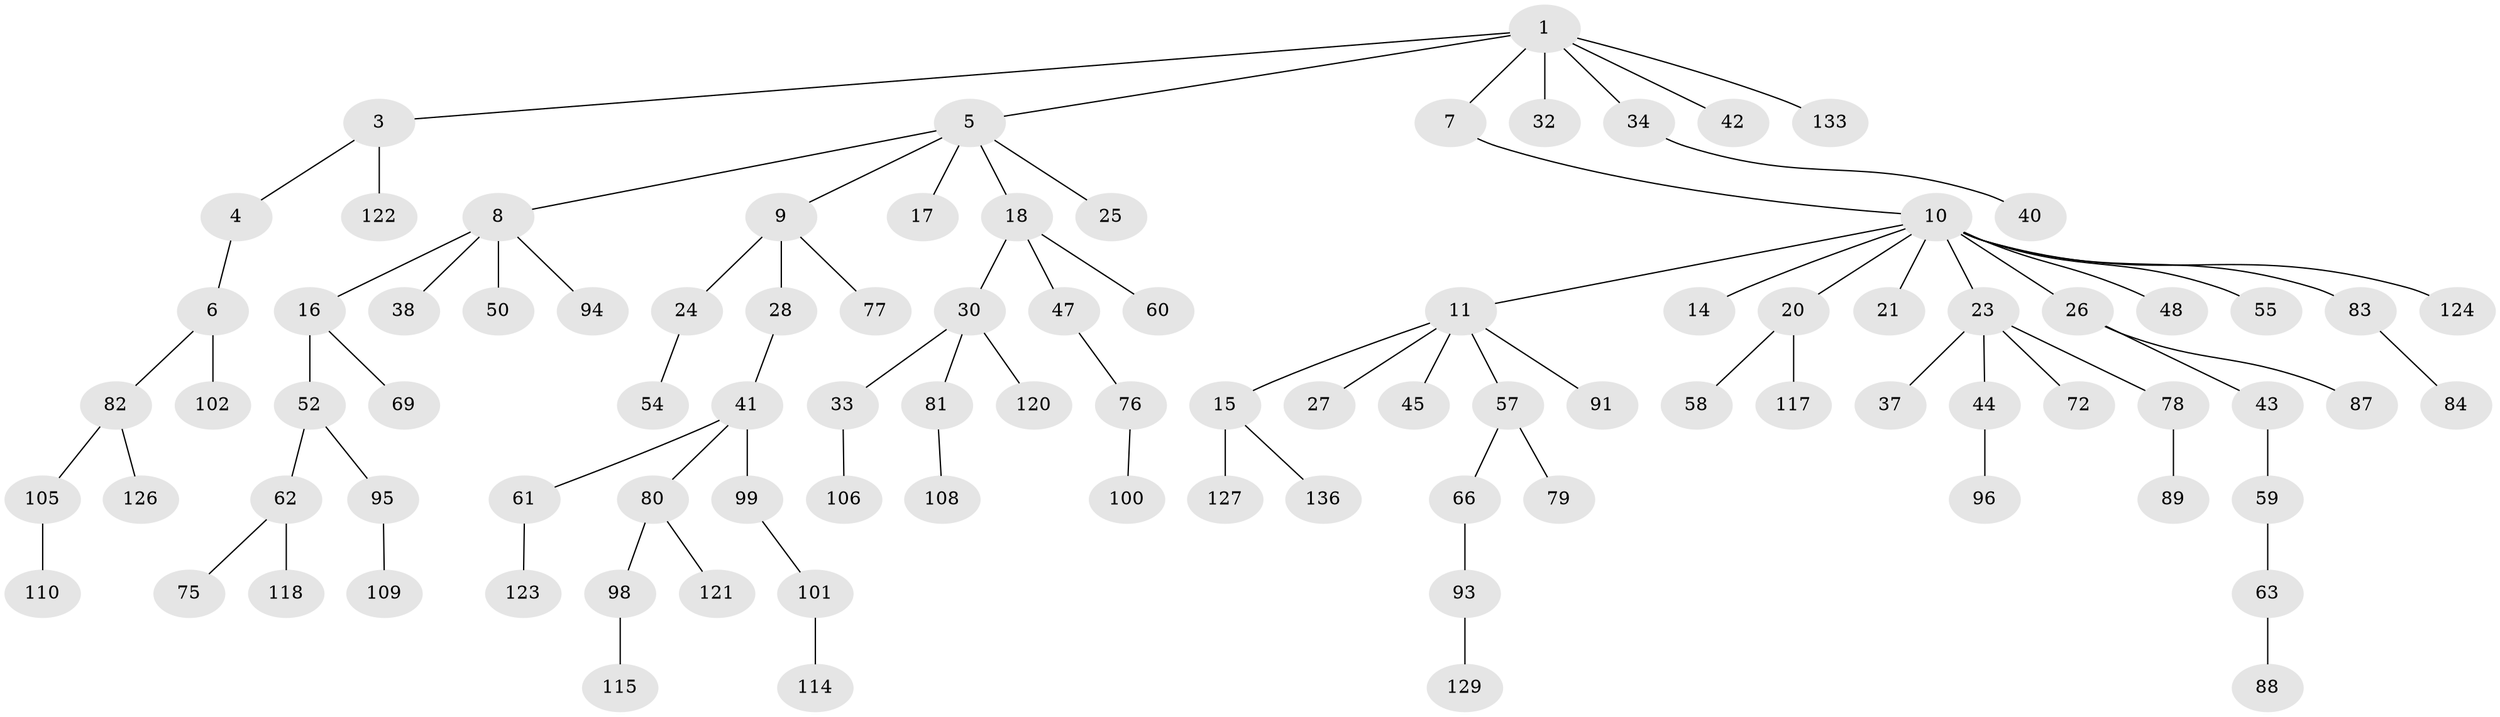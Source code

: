 // original degree distribution, {4: 0.058823529411764705, 5: 0.029411764705882353, 3: 0.17647058823529413, 7: 0.007352941176470588, 2: 0.2426470588235294, 8: 0.007352941176470588, 1: 0.47794117647058826}
// Generated by graph-tools (version 1.1) at 2025/42/03/06/25 10:42:02]
// undirected, 93 vertices, 92 edges
graph export_dot {
graph [start="1"]
  node [color=gray90,style=filled];
  1 [super="+2"];
  3 [super="+65"];
  4 [super="+12"];
  5 [super="+132"];
  6 [super="+128"];
  7;
  8 [super="+29"];
  9 [super="+22"];
  10 [super="+19"];
  11 [super="+13"];
  14;
  15 [super="+71"];
  16 [super="+39"];
  17;
  18 [super="+51"];
  20 [super="+90"];
  21;
  23 [super="+36"];
  24 [super="+53"];
  25 [super="+56"];
  26 [super="+64"];
  27;
  28;
  30 [super="+31"];
  32;
  33 [super="+49"];
  34 [super="+35"];
  37;
  38;
  40;
  41 [super="+70"];
  42 [super="+92"];
  43;
  44 [super="+107"];
  45 [super="+46"];
  47 [super="+67"];
  48 [super="+85"];
  50;
  52 [super="+134"];
  54;
  55;
  57 [super="+73"];
  58;
  59;
  60;
  61 [super="+104"];
  62;
  63 [super="+74"];
  66 [super="+68"];
  69;
  72;
  75;
  76;
  77 [super="+125"];
  78 [super="+86"];
  79;
  80 [super="+119"];
  81 [super="+97"];
  82 [super="+103"];
  83;
  84;
  87;
  88;
  89;
  91;
  93 [super="+111"];
  94 [super="+130"];
  95 [super="+131"];
  96;
  98 [super="+112"];
  99 [super="+135"];
  100;
  101 [super="+116"];
  102 [super="+113"];
  105;
  106;
  108;
  109;
  110;
  114;
  115;
  117;
  118;
  120;
  121;
  122;
  123;
  124;
  126;
  127;
  129;
  133;
  136;
  1 -- 3;
  1 -- 42;
  1 -- 133;
  1 -- 32;
  1 -- 34;
  1 -- 5;
  1 -- 7;
  3 -- 4;
  3 -- 122;
  4 -- 6;
  5 -- 8;
  5 -- 9;
  5 -- 17;
  5 -- 18;
  5 -- 25;
  6 -- 82;
  6 -- 102;
  7 -- 10;
  8 -- 16;
  8 -- 38;
  8 -- 94;
  8 -- 50;
  9 -- 28;
  9 -- 77;
  9 -- 24;
  10 -- 11;
  10 -- 14;
  10 -- 26;
  10 -- 55;
  10 -- 83;
  10 -- 124;
  10 -- 48;
  10 -- 20;
  10 -- 21;
  10 -- 23;
  11 -- 15;
  11 -- 57;
  11 -- 27;
  11 -- 91;
  11 -- 45;
  15 -- 136;
  15 -- 127;
  16 -- 52;
  16 -- 69;
  18 -- 30;
  18 -- 47;
  18 -- 60;
  20 -- 58;
  20 -- 117;
  23 -- 37;
  23 -- 72;
  23 -- 44;
  23 -- 78;
  24 -- 54;
  26 -- 43;
  26 -- 87;
  28 -- 41;
  30 -- 81;
  30 -- 120;
  30 -- 33;
  33 -- 106;
  34 -- 40;
  41 -- 61;
  41 -- 80;
  41 -- 99;
  43 -- 59;
  44 -- 96;
  47 -- 76;
  52 -- 62;
  52 -- 95;
  57 -- 66;
  57 -- 79;
  59 -- 63;
  61 -- 123;
  62 -- 75;
  62 -- 118;
  63 -- 88;
  66 -- 93;
  76 -- 100;
  78 -- 89;
  80 -- 98;
  80 -- 121;
  81 -- 108;
  82 -- 105;
  82 -- 126;
  83 -- 84;
  93 -- 129;
  95 -- 109;
  98 -- 115;
  99 -- 101;
  101 -- 114;
  105 -- 110;
}
